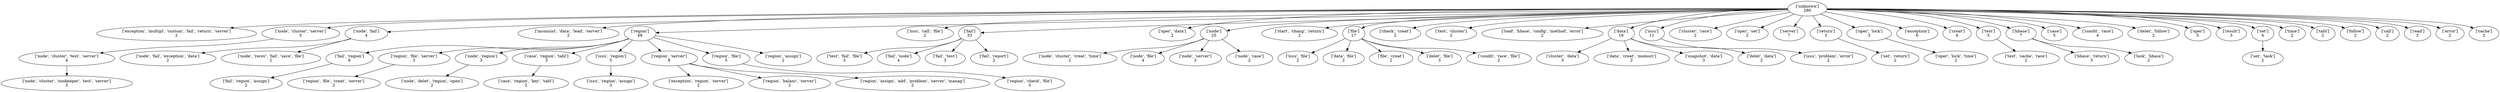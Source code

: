 strict digraph  {
	"['unknown']
280" -> "['exception', 'multipl', 'custom', 'fail', 'return', 'server']
2";
	"['unknown']
280" -> "['node', 'cluster', 'server']
5";
	"['unknown']
280" -> "['node', 'fail']
4";
	"['unknown']
280" -> "['inconsist', 'data', 'lead', 'server']
2";
	"['unknown']
280" -> "['region']
48";
	"['unknown']
280" -> "['issu', 'call', 'file']
2";
	"['unknown']
280" -> "['fail']
33";
	"['unknown']
280" -> "['oper', 'data']
2";
	"['unknown']
280" -> "['node']
25";
	"['unknown']
280" -> "['start', 'chang', 'return']
2";
	"['unknown']
280" -> "['file']
17";
	"['unknown']
280" -> "['check', 'creat']
2";
	"['unknown']
280" -> "['test', 'cluster']
2";
	"['unknown']
280" -> "['load', 'hbase', 'config', 'method', 'error']
2";
	"['unknown']
280" -> "['data']
16";
	"['unknown']
280" -> "['issu']
11";
	"['unknown']
280" -> "['cluster', 'race']
2";
	"['unknown']
280" -> "['oper', 'set']
2";
	"['unknown']
280" -> "['server']
7";
	"['unknown']
280" -> "['return']
3";
	"['unknown']
280" -> "['oper', 'lock']
3";
	"['unknown']
280" -> "['exception']
6";
	"['unknown']
280" -> "['creat']
4";
	"['unknown']
280" -> "['test']
5";
	"['unknown']
280" -> "['hbase']
7";
	"['unknown']
280" -> "['case']
5";
	"['unknown']
280" -> "['condit', 'race']
4";
	"['unknown']
280" -> "['delet', 'follow']
2";
	"['unknown']
280" -> "['oper']
3";
	"['unknown']
280" -> "['result']
3";
	"['unknown']
280" -> "['set']
4";
	"['unknown']
280" -> "['time']
2";
	"['unknown']
280" -> "['tabl']
2";
	"['unknown']
280" -> "['follow']
2";
	"['unknown']
280" -> "['call']
2";
	"['unknown']
280" -> "['read']
3";
	"['unknown']
280" -> "['error']
2";
	"['unknown']
280" -> "['cache']
2";
	"['node', 'cluster', 'server']
5" -> "['node', 'cluster', 'test', 'server']
4";
	"['node', 'fail']
4" -> "['node', 'fail', 'exception', 'data']
2";
	"['node', 'fail']
4" -> "['node', 'recov', 'fail', 'save', 'file']
2";
	"['region']
48" -> "['fail', 'region']
6";
	"['region']
48" -> "['region', 'file', 'server']
3";
	"['region']
48" -> "['node', 'region']
3";
	"['region']
48" -> "['case', 'region', 'tabl']
3";
	"['region']
48" -> "['issu', 'region']
5";
	"['region']
48" -> "['region', 'server']
8";
	"['region']
48" -> "['region', 'file']
5";
	"['region']
48" -> "['region', 'assign']
2";
	"['fail']
33" -> "['test', 'fail', 'file']
3";
	"['fail']
33" -> "['fail', 'node']
4";
	"['fail']
33" -> "['fail', 'test']
3";
	"['fail']
33" -> "['fail', 'report']
2";
	"['node']
25" -> "['node', 'cluster', 'creat', 'time']
2";
	"['node']
25" -> "['node', 'file']
4";
	"['node']
25" -> "['node', 'server']
3";
	"['node']
25" -> "['node', 'case']
2";
	"['file']
17" -> "['issu', 'file']
2";
	"['file']
17" -> "['data', 'file']
2";
	"['file']
17" -> "['file', 'creat']
2";
	"['file']
17" -> "['delet', 'file']
3";
	"['file']
17" -> "['condit', 'race', 'file']
2";
	"['data']
16" -> "['cluster', 'data']
3";
	"['data']
16" -> "['data', 'creat', 'memori']
2";
	"['data']
16" -> "['snapshot', 'data']
3";
	"['data']
16" -> "['delet', 'data']
2";
	"['issu']
11" -> "['issu', 'problem', 'error']
2";
	"['return']
3" -> "['set', 'return']
2";
	"['oper', 'lock']
3" -> "['oper', 'lock', 'time']
2";
	"['test']
5" -> "['test', 'cache', 'race']
2";
	"['hbase']
7" -> "['hbase', 'return']
3";
	"['hbase']
7" -> "['lock', 'hbase']
2";
	"['set']
4" -> "['set', 'task']
2";
	"['node', 'cluster', 'test', 'server']
4" -> "['node', 'cluster', 'zookeeper', 'test', 'server']
3";
	"['fail', 'region']
6" -> "['fail', 'region', 'assign']
2";
	"['region', 'file', 'server']
3" -> "['region', 'file', 'creat', 'server']
2";
	"['node', 'region']
3" -> "['node', 'delet', 'region', 'open']
2";
	"['case', 'region', 'tabl']
3" -> "['case', 'region', 'key', 'tabl']
2";
	"['issu', 'region']
5" -> "['issu', 'region', 'assign']
3";
	"['region', 'server']
8" -> "['exception', 'region', 'server']
2";
	"['region', 'server']
8" -> "['region', 'balanc', 'server']
2";
	"['region', 'server']
8" -> "['region', 'assign', 'add', 'problem', 'server', 'manag']
2";
	"['region', 'file']
5" -> "['region', 'check', 'file']
3";
}
